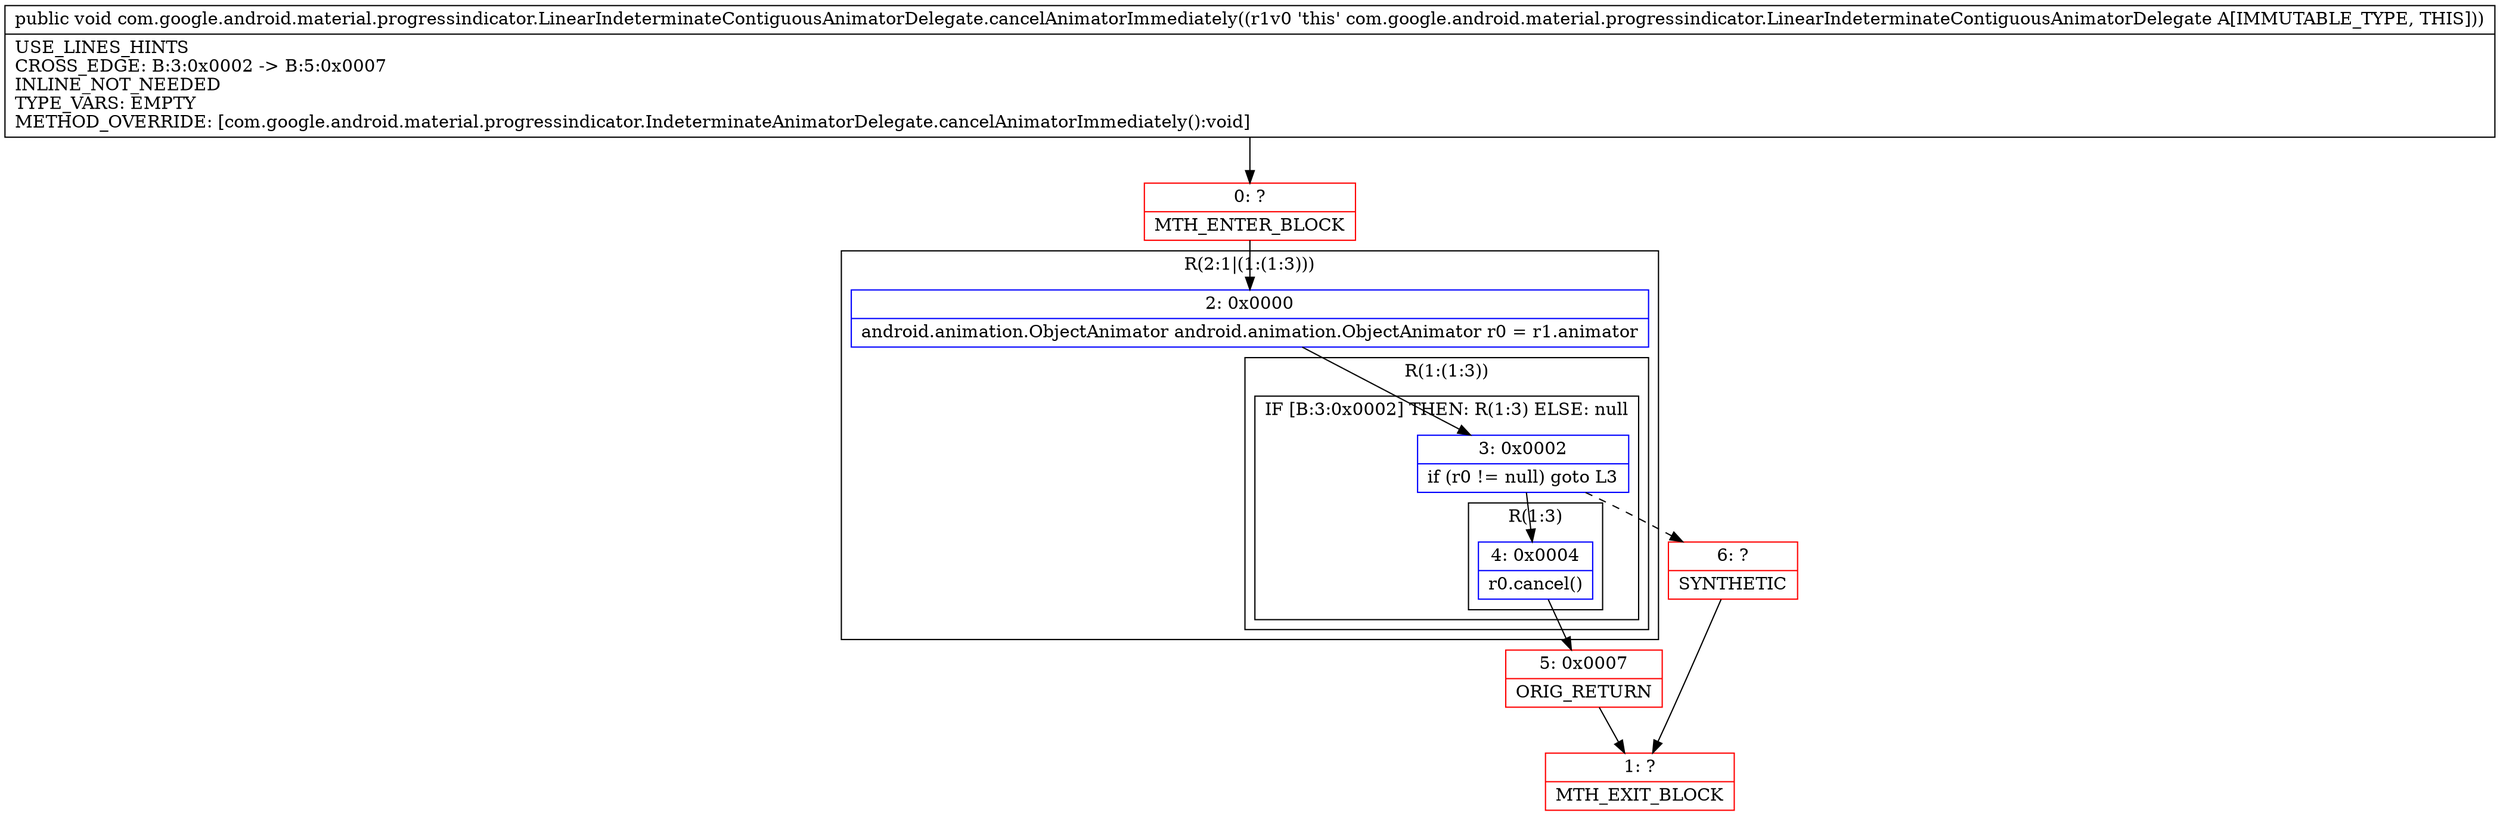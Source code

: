 digraph "CFG forcom.google.android.material.progressindicator.LinearIndeterminateContiguousAnimatorDelegate.cancelAnimatorImmediately()V" {
subgraph cluster_Region_516243781 {
label = "R(2:1|(1:(1:3)))";
node [shape=record,color=blue];
Node_2 [shape=record,label="{2\:\ 0x0000|android.animation.ObjectAnimator android.animation.ObjectAnimator r0 = r1.animator\l}"];
subgraph cluster_Region_36007790 {
label = "R(1:(1:3))";
node [shape=record,color=blue];
subgraph cluster_IfRegion_973104746 {
label = "IF [B:3:0x0002] THEN: R(1:3) ELSE: null";
node [shape=record,color=blue];
Node_3 [shape=record,label="{3\:\ 0x0002|if (r0 != null) goto L3\l}"];
subgraph cluster_Region_52917343 {
label = "R(1:3)";
node [shape=record,color=blue];
Node_4 [shape=record,label="{4\:\ 0x0004|r0.cancel()\l}"];
}
}
}
}
Node_0 [shape=record,color=red,label="{0\:\ ?|MTH_ENTER_BLOCK\l}"];
Node_5 [shape=record,color=red,label="{5\:\ 0x0007|ORIG_RETURN\l}"];
Node_1 [shape=record,color=red,label="{1\:\ ?|MTH_EXIT_BLOCK\l}"];
Node_6 [shape=record,color=red,label="{6\:\ ?|SYNTHETIC\l}"];
MethodNode[shape=record,label="{public void com.google.android.material.progressindicator.LinearIndeterminateContiguousAnimatorDelegate.cancelAnimatorImmediately((r1v0 'this' com.google.android.material.progressindicator.LinearIndeterminateContiguousAnimatorDelegate A[IMMUTABLE_TYPE, THIS]))  | USE_LINES_HINTS\lCROSS_EDGE: B:3:0x0002 \-\> B:5:0x0007\lINLINE_NOT_NEEDED\lTYPE_VARS: EMPTY\lMETHOD_OVERRIDE: [com.google.android.material.progressindicator.IndeterminateAnimatorDelegate.cancelAnimatorImmediately():void]\l}"];
MethodNode -> Node_0;Node_2 -> Node_3;
Node_3 -> Node_4;
Node_3 -> Node_6[style=dashed];
Node_4 -> Node_5;
Node_0 -> Node_2;
Node_5 -> Node_1;
Node_6 -> Node_1;
}

